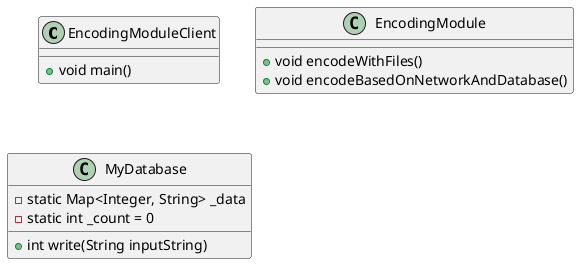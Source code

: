 @startuml


class EncodingModuleClient
{ 
    + void main()
}
  
class EncodingModule
{ 
    + void encodeWithFiles()
    + void encodeBasedOnNetworkAndDatabase()
}

class MyDatabase 
{
    - static Map<Integer, String> _data
    - static int _count = 0

    + int write(String inputString)
}
  
@enduml
